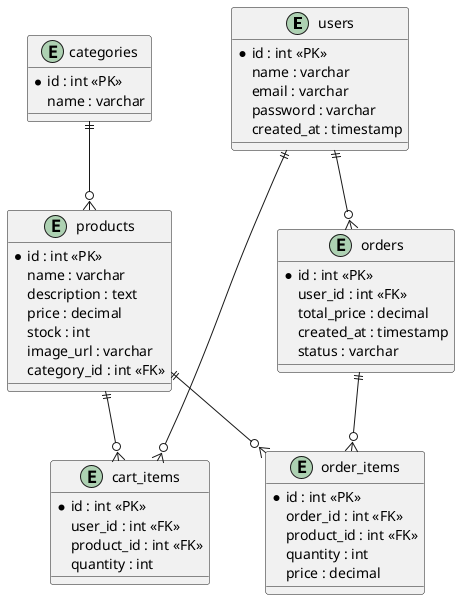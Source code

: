 
@startuml
entity "users" {
  *id : int <<PK>>
  name : varchar
  email : varchar
  password : varchar
  created_at : timestamp
}

entity "categories" {
  *id : int <<PK>>
  name : varchar
}

entity "products" {
  *id : int <<PK>>
  name : varchar
  description : text
  price : decimal
  stock : int
  image_url : varchar
  category_id : int <<FK>>
}

entity "cart_items" {
  *id : int <<PK>>
  user_id : int <<FK>>
  product_id : int <<FK>>
  quantity : int
}

entity "orders" {
  *id : int <<PK>>
  user_id : int <<FK>>
  total_price : decimal
  created_at : timestamp
  status : varchar
}

entity "order_items" {
  *id : int <<PK>>
  order_id : int <<FK>>
  product_id : int <<FK>>
  quantity : int
  price : decimal
}

users ||--o{    cart_items
users ||--o{ orders
categories ||--o{ products
products ||--o{ cart_items
orders ||--o{ order_items
products ||--o{ order_items
@enduml

